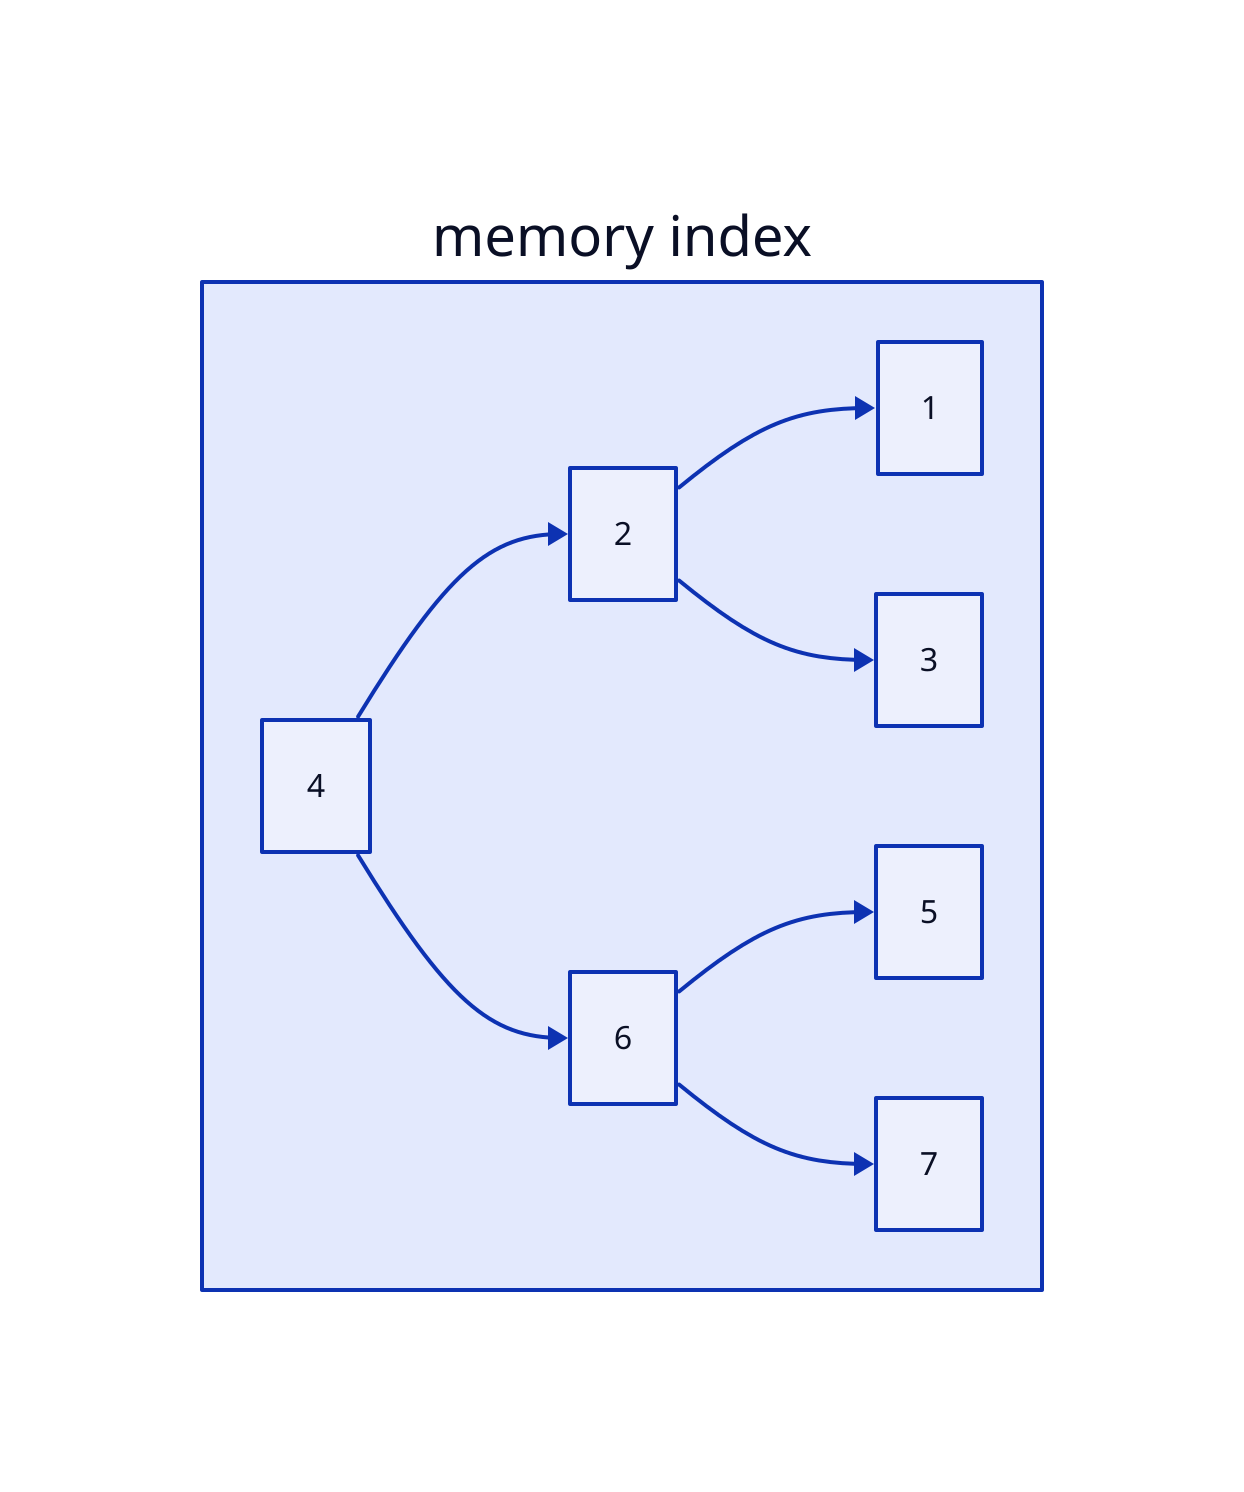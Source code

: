 direction: right

memdex: memory index {
  direction: down
  1; 2; 3; 4; 5; 6; 7

  4 -> 2
  2 -> 3
  2 -> 1

  4 -> 6
  6 -> 5
  6 -> 7
}
